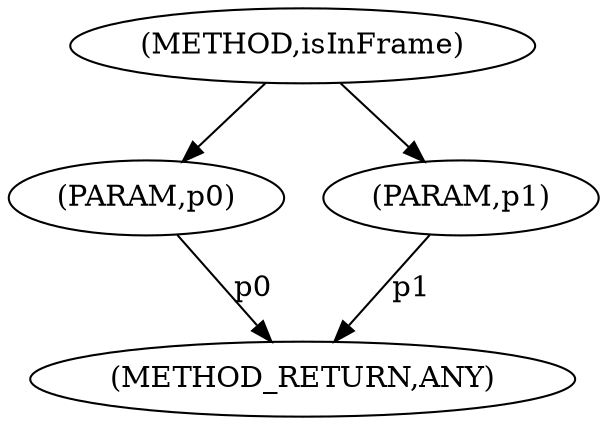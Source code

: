 digraph "isInFrame" {  
"1007" [label = <(METHOD,isInFrame)> ]
"1011" [label = <(METHOD_RETURN,ANY)> ]
"1008" [label = <(PARAM,p0)> ]
"1009" [label = <(PARAM,p1)> ]
  "1008" -> "1011"  [ label = "p0"] 
  "1009" -> "1011"  [ label = "p1"] 
  "1007" -> "1008" 
  "1007" -> "1009" 
}
